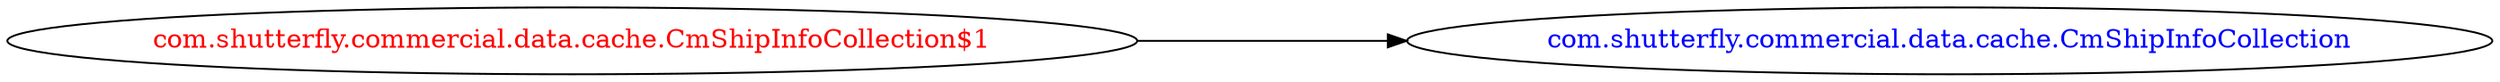 digraph dependencyGraph {
 concentrate=true;
 ranksep="2.0";
 rankdir="LR"; 
 splines="ortho";
"com.shutterfly.commercial.data.cache.CmShipInfoCollection$1" [fontcolor="red"];
"com.shutterfly.commercial.data.cache.CmShipInfoCollection" [ fontcolor="blue" ];
"com.shutterfly.commercial.data.cache.CmShipInfoCollection$1"->"com.shutterfly.commercial.data.cache.CmShipInfoCollection";
}